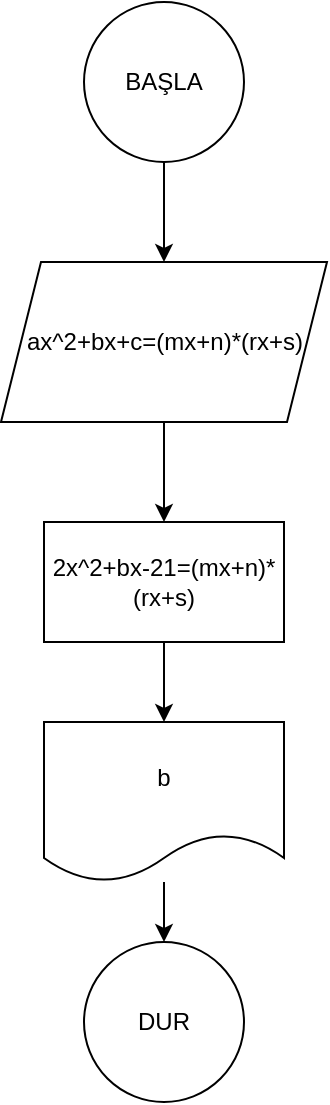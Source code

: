 <mxfile version="15.0.2" type="device"><diagram id="B3esnLW2GkATPuzwmPs8" name="Page-1"><mxGraphModel dx="1248" dy="677" grid="1" gridSize="10" guides="1" tooltips="1" connect="1" arrows="1" fold="1" page="1" pageScale="1" pageWidth="827" pageHeight="1169" math="0" shadow="0"><root><mxCell id="0"/><mxCell id="1" parent="0"/><mxCell id="C_GDj9ooHyqA0c1bdp1N-1" value="DUR" style="ellipse;whiteSpace=wrap;html=1;aspect=fixed;" vertex="1" parent="1"><mxGeometry x="370" y="530" width="80" height="80" as="geometry"/></mxCell><mxCell id="C_GDj9ooHyqA0c1bdp1N-4" value="" style="edgeStyle=orthogonalEdgeStyle;rounded=0;orthogonalLoop=1;jettySize=auto;html=1;" edge="1" parent="1" source="C_GDj9ooHyqA0c1bdp1N-2" target="C_GDj9ooHyqA0c1bdp1N-3"><mxGeometry relative="1" as="geometry"/></mxCell><mxCell id="C_GDj9ooHyqA0c1bdp1N-2" value="BAŞLA" style="ellipse;whiteSpace=wrap;html=1;aspect=fixed;" vertex="1" parent="1"><mxGeometry x="370" y="60" width="80" height="80" as="geometry"/></mxCell><mxCell id="C_GDj9ooHyqA0c1bdp1N-6" value="" style="edgeStyle=orthogonalEdgeStyle;rounded=0;orthogonalLoop=1;jettySize=auto;html=1;" edge="1" parent="1" source="C_GDj9ooHyqA0c1bdp1N-3" target="C_GDj9ooHyqA0c1bdp1N-5"><mxGeometry relative="1" as="geometry"/></mxCell><mxCell id="C_GDj9ooHyqA0c1bdp1N-3" value="ax^2+bx+c=(mx+n)*(rx+s)&lt;br&gt;" style="shape=parallelogram;perimeter=parallelogramPerimeter;whiteSpace=wrap;html=1;fixedSize=1;" vertex="1" parent="1"><mxGeometry x="328.5" y="190" width="163" height="80" as="geometry"/></mxCell><mxCell id="C_GDj9ooHyqA0c1bdp1N-9" value="" style="edgeStyle=orthogonalEdgeStyle;rounded=0;orthogonalLoop=1;jettySize=auto;html=1;" edge="1" parent="1" source="C_GDj9ooHyqA0c1bdp1N-5" target="C_GDj9ooHyqA0c1bdp1N-8"><mxGeometry relative="1" as="geometry"/></mxCell><mxCell id="C_GDj9ooHyqA0c1bdp1N-5" value="2x^2+bx-21=(mx+n)*(rx+s)" style="rounded=0;whiteSpace=wrap;html=1;" vertex="1" parent="1"><mxGeometry x="350" y="320" width="120" height="60" as="geometry"/></mxCell><mxCell id="C_GDj9ooHyqA0c1bdp1N-10" value="" style="edgeStyle=orthogonalEdgeStyle;rounded=0;orthogonalLoop=1;jettySize=auto;html=1;" edge="1" parent="1" source="C_GDj9ooHyqA0c1bdp1N-8" target="C_GDj9ooHyqA0c1bdp1N-1"><mxGeometry relative="1" as="geometry"/></mxCell><mxCell id="C_GDj9ooHyqA0c1bdp1N-8" value="b" style="shape=document;whiteSpace=wrap;html=1;boundedLbl=1;" vertex="1" parent="1"><mxGeometry x="350" y="420" width="120" height="80" as="geometry"/></mxCell></root></mxGraphModel></diagram></mxfile>